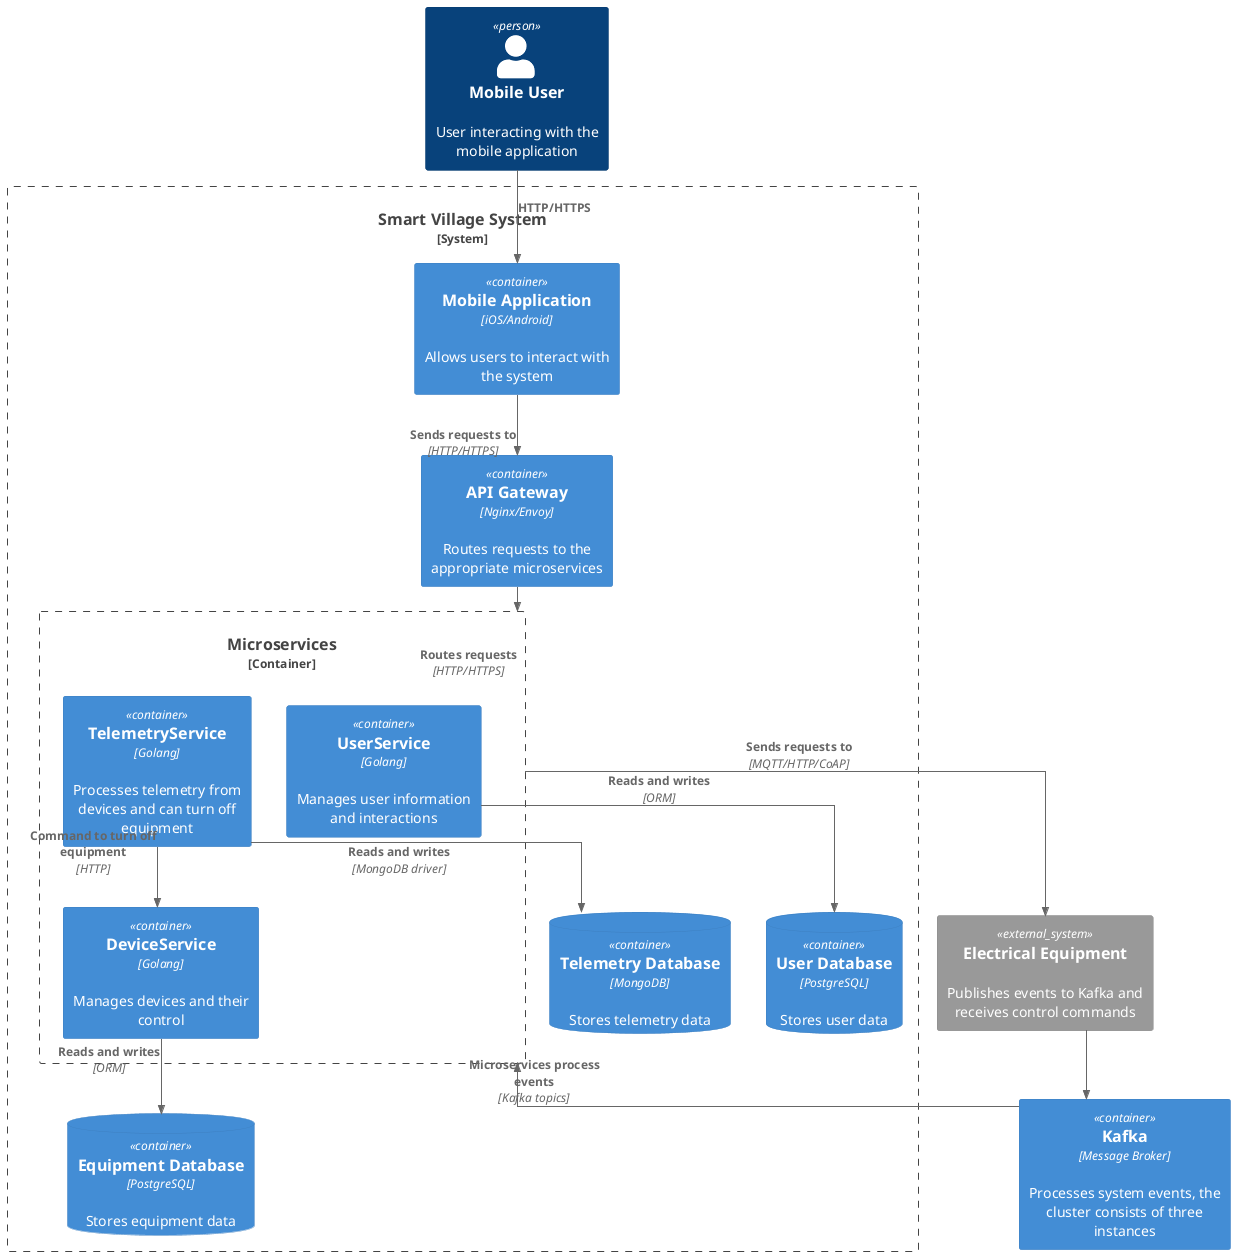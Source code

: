 @startuml
!include <C4/C4_Container>

skinparam linetype ortho

Person(mobile_user, "Mobile User", "User interacting with the mobile application")

System_Boundary(b_system, "Smart Village System") {
    Container(mobile_app, "Mobile Application", "iOS/Android", "Allows users to interact with the system")
    Container(api_gateway, "API Gateway", "Nginx/Envoy", "Routes requests to the appropriate microservices")

    Container_Boundary(services, "Microservices") {
        Container(user_service, "UserService", "Golang", "Manages user information and interactions")
        Container(device_service, "DeviceService", "Golang", "Manages devices and their control")
        Container(telemetry_service, "TelemetryService", "Golang", "Processes telemetry from devices and can turn off equipment")
    }

    ContainerDb(user_db, "User Database", "PostgreSQL", "Stores user data")
    ContainerDb(equipment_db, "Equipment Database", "PostgreSQL", "Stores equipment data")
    ContainerDb(telemetry_db, "Telemetry Database", "MongoDB", "Stores telemetry data")
}

Container(kafka, "Kafka", "Message Broker", "Processes system events, the cluster consists of three instances")
System_Ext(external_system, "Electrical Equipment", "Publishes events to Kafka and receives control commands")

Rel(mobile_user, mobile_app, "HTTP/HTTPS")
Rel(mobile_app, api_gateway, "Sends requests to", "HTTP/HTTPS")
Rel_D(api_gateway, services, "Routes requests", "HTTP/HTTPS")

Rel(user_service, user_db, "Reads and writes", "ORM")
Rel(device_service, equipment_db, "Reads and writes", "ORM")
Rel(telemetry_service, telemetry_db, "Reads and writes", "MongoDB driver")

Rel(external_system, kafka, " ")
Rel(kafka, services, "Microservices process events", "Kafka topics")

Rel(services, external_system, "Sends requests to", "MQTT/HTTP/CoAP")

Rel(telemetry_service, device_service, "Command to turn off equipment", "HTTP")
@enduml
